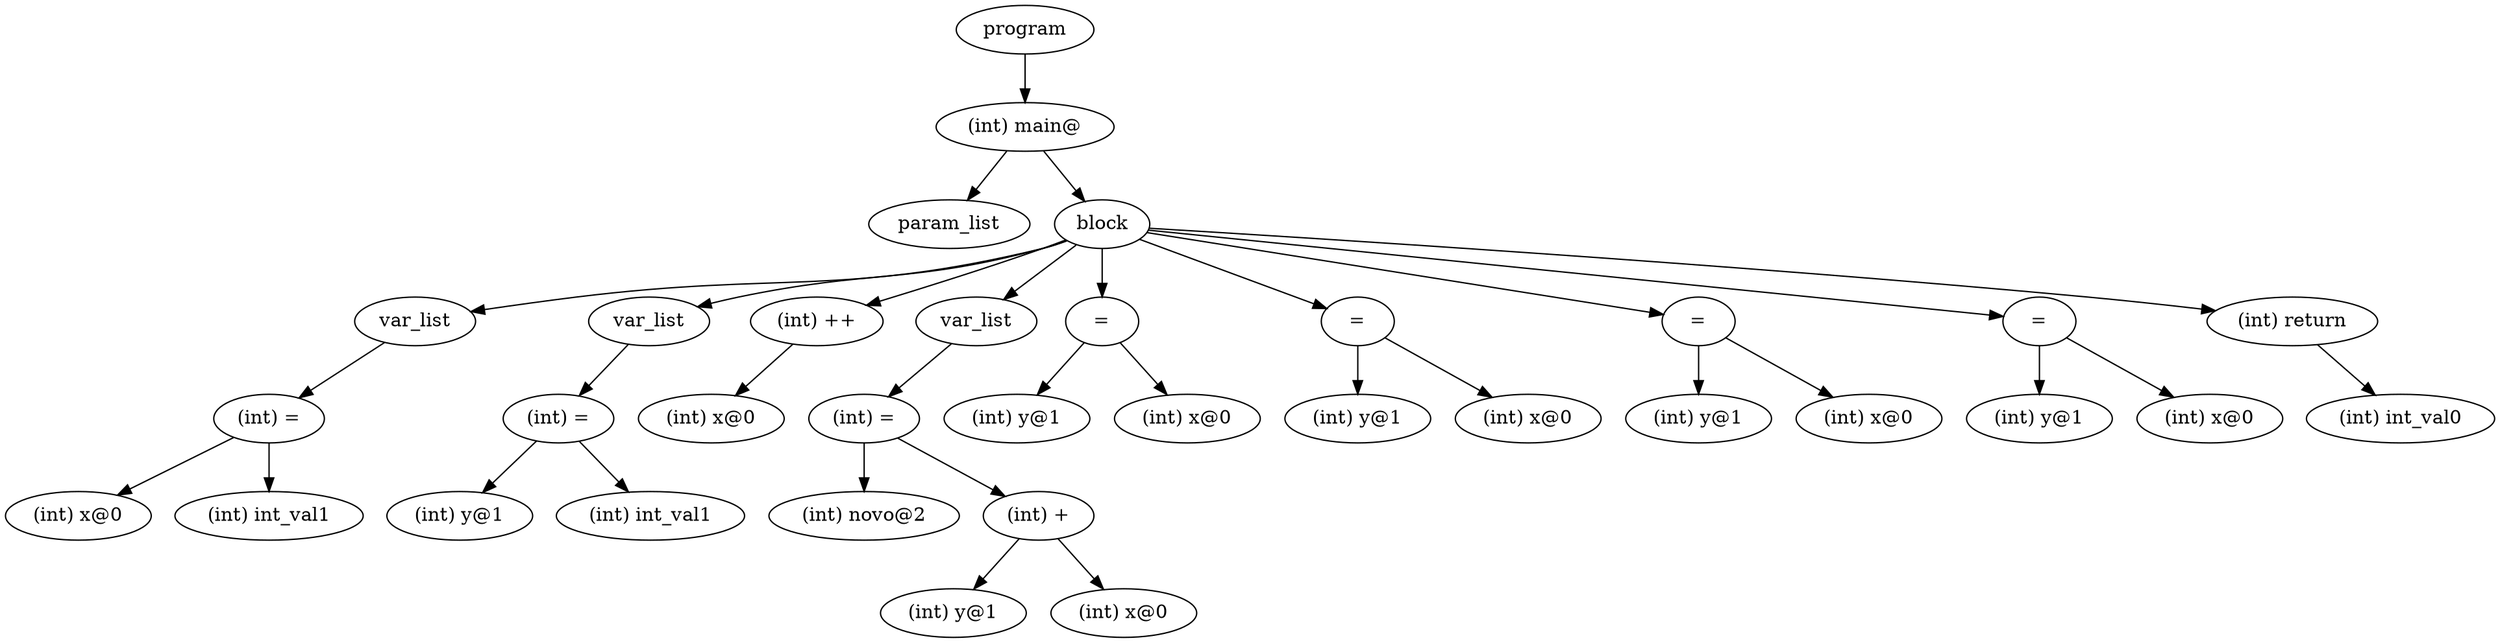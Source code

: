 digraph {
graph [ordering="out"];
node0[label="program"];
node1[label="(int) main@"];
node2[label="param_list"];
node1 -> node2;
node3[label="block"];
node4[label="var_list"];
node5[label="(int) ="];
node6[label="(int) x@0"];
node5 -> node6;
node7[label="(int) int_val1"];
node5 -> node7;
node4 -> node5;
node3 -> node4;
node8[label="var_list"];
node9[label="(int) ="];
node10[label="(int) y@1"];
node9 -> node10;
node11[label="(int) int_val1"];
node9 -> node11;
node8 -> node9;
node3 -> node8;
node12[label="(int) ++"];
node13[label="(int) x@0"];
node12 -> node13;
node3 -> node12;
node14[label="var_list"];
node15[label="(int) ="];
node16[label="(int) novo@2"];
node15 -> node16;
node17[label="(int) +"];
node18[label="(int) y@1"];
node17 -> node18;
node19[label="(int) x@0"];
node17 -> node19;
node15 -> node17;
node14 -> node15;
node3 -> node14;
node20[label="="];
node21[label="(int) y@1"];
node20 -> node21;
node22[label="(int) x@0"];
node20 -> node22;
node3 -> node20;
node23[label="="];
node24[label="(int) y@1"];
node23 -> node24;
node25[label="(int) x@0"];
node23 -> node25;
node3 -> node23;
node26[label="="];
node27[label="(int) y@1"];
node26 -> node27;
node28[label="(int) x@0"];
node26 -> node28;
node3 -> node26;
node29[label="="];
node30[label="(int) y@1"];
node29 -> node30;
node31[label="(int) x@0"];
node29 -> node31;
node3 -> node29;
node32[label="(int) return"];
node33[label="(int) int_val0"];
node32 -> node33;
node3 -> node32;
node1 -> node3;
node0 -> node1;
}
